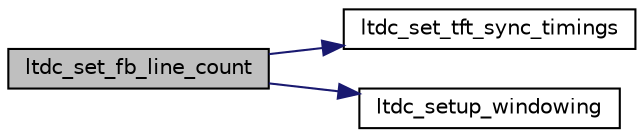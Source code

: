 digraph "ltdc_set_fb_line_count"
{
  edge [fontname="Helvetica",fontsize="10",labelfontname="Helvetica",labelfontsize="10"];
  node [fontname="Helvetica",fontsize="10",shape=record];
  rankdir="LR";
  Node1 [label="ltdc_set_fb_line_count",height=0.2,width=0.4,color="black", fillcolor="grey75", style="filled", fontcolor="black"];
  Node1 -> Node2 [color="midnightblue",fontsize="10",style="solid",fontname="Helvetica"];
  Node2 [label="ltdc_set_tft_sync_timings",height=0.2,width=0.4,color="black", fillcolor="white", style="filled",URL="$ltdc_8h.html#a7781f7b21765acab80c75f52df33b91a",tooltip="more complicated helper functions "];
  Node1 -> Node3 [color="midnightblue",fontsize="10",style="solid",fontname="Helvetica"];
  Node3 [label="ltdc_setup_windowing",height=0.2,width=0.4,color="black", fillcolor="white", style="filled",URL="$ltdc_8h.html#aaa67ade773572606b7df0de56cfeb438"];
}
